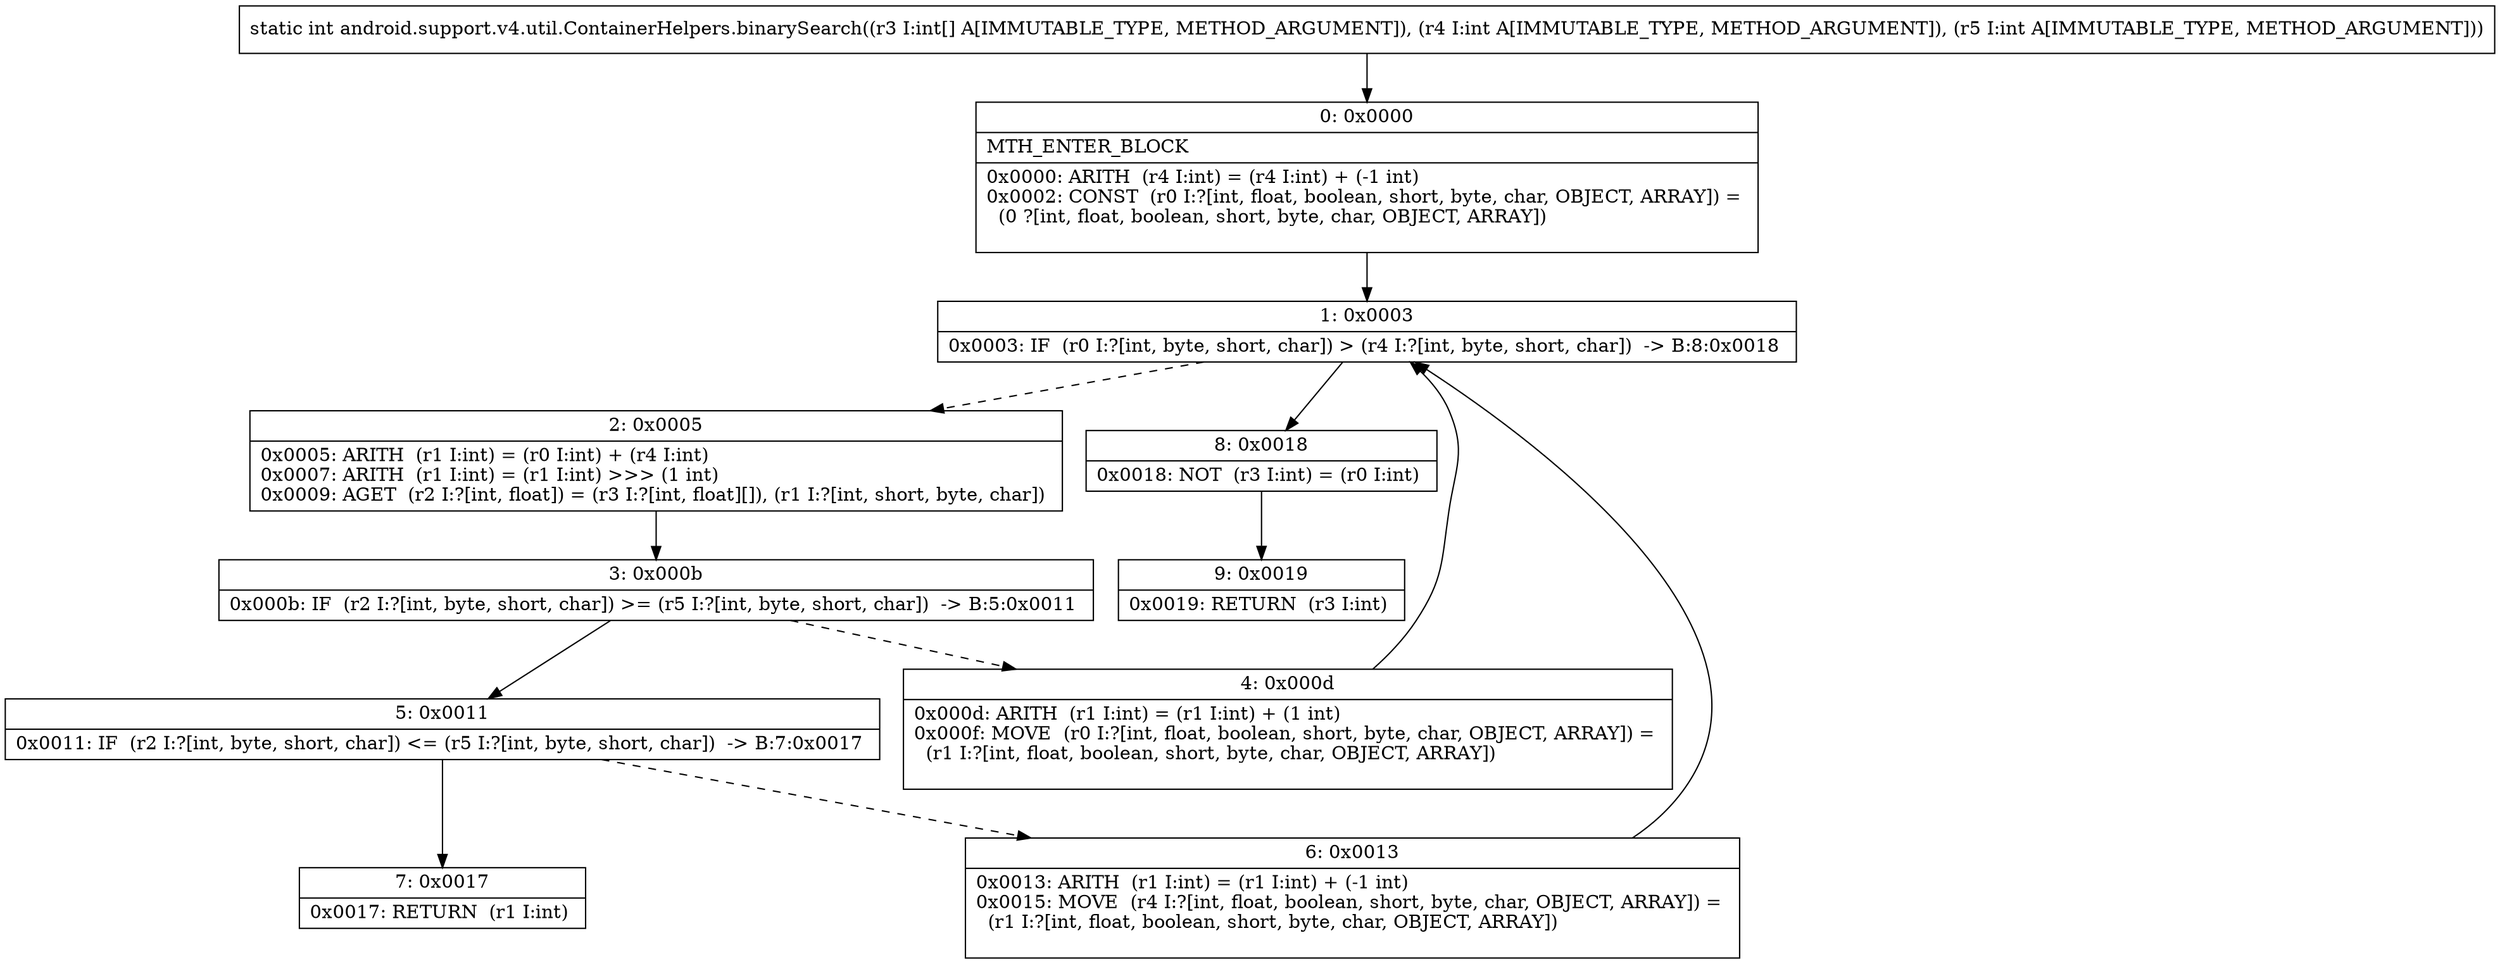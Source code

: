 digraph "CFG forandroid.support.v4.util.ContainerHelpers.binarySearch([III)I" {
Node_0 [shape=record,label="{0\:\ 0x0000|MTH_ENTER_BLOCK\l|0x0000: ARITH  (r4 I:int) = (r4 I:int) + (\-1 int) \l0x0002: CONST  (r0 I:?[int, float, boolean, short, byte, char, OBJECT, ARRAY]) = \l  (0 ?[int, float, boolean, short, byte, char, OBJECT, ARRAY])\l \l}"];
Node_1 [shape=record,label="{1\:\ 0x0003|0x0003: IF  (r0 I:?[int, byte, short, char]) \> (r4 I:?[int, byte, short, char])  \-\> B:8:0x0018 \l}"];
Node_2 [shape=record,label="{2\:\ 0x0005|0x0005: ARITH  (r1 I:int) = (r0 I:int) + (r4 I:int) \l0x0007: ARITH  (r1 I:int) = (r1 I:int) \>\>\> (1 int) \l0x0009: AGET  (r2 I:?[int, float]) = (r3 I:?[int, float][]), (r1 I:?[int, short, byte, char]) \l}"];
Node_3 [shape=record,label="{3\:\ 0x000b|0x000b: IF  (r2 I:?[int, byte, short, char]) \>= (r5 I:?[int, byte, short, char])  \-\> B:5:0x0011 \l}"];
Node_4 [shape=record,label="{4\:\ 0x000d|0x000d: ARITH  (r1 I:int) = (r1 I:int) + (1 int) \l0x000f: MOVE  (r0 I:?[int, float, boolean, short, byte, char, OBJECT, ARRAY]) = \l  (r1 I:?[int, float, boolean, short, byte, char, OBJECT, ARRAY])\l \l}"];
Node_5 [shape=record,label="{5\:\ 0x0011|0x0011: IF  (r2 I:?[int, byte, short, char]) \<= (r5 I:?[int, byte, short, char])  \-\> B:7:0x0017 \l}"];
Node_6 [shape=record,label="{6\:\ 0x0013|0x0013: ARITH  (r1 I:int) = (r1 I:int) + (\-1 int) \l0x0015: MOVE  (r4 I:?[int, float, boolean, short, byte, char, OBJECT, ARRAY]) = \l  (r1 I:?[int, float, boolean, short, byte, char, OBJECT, ARRAY])\l \l}"];
Node_7 [shape=record,label="{7\:\ 0x0017|0x0017: RETURN  (r1 I:int) \l}"];
Node_8 [shape=record,label="{8\:\ 0x0018|0x0018: NOT  (r3 I:int) = (r0 I:int) \l}"];
Node_9 [shape=record,label="{9\:\ 0x0019|0x0019: RETURN  (r3 I:int) \l}"];
MethodNode[shape=record,label="{static int android.support.v4.util.ContainerHelpers.binarySearch((r3 I:int[] A[IMMUTABLE_TYPE, METHOD_ARGUMENT]), (r4 I:int A[IMMUTABLE_TYPE, METHOD_ARGUMENT]), (r5 I:int A[IMMUTABLE_TYPE, METHOD_ARGUMENT])) }"];
MethodNode -> Node_0;
Node_0 -> Node_1;
Node_1 -> Node_2[style=dashed];
Node_1 -> Node_8;
Node_2 -> Node_3;
Node_3 -> Node_4[style=dashed];
Node_3 -> Node_5;
Node_4 -> Node_1;
Node_5 -> Node_6[style=dashed];
Node_5 -> Node_7;
Node_6 -> Node_1;
Node_8 -> Node_9;
}

